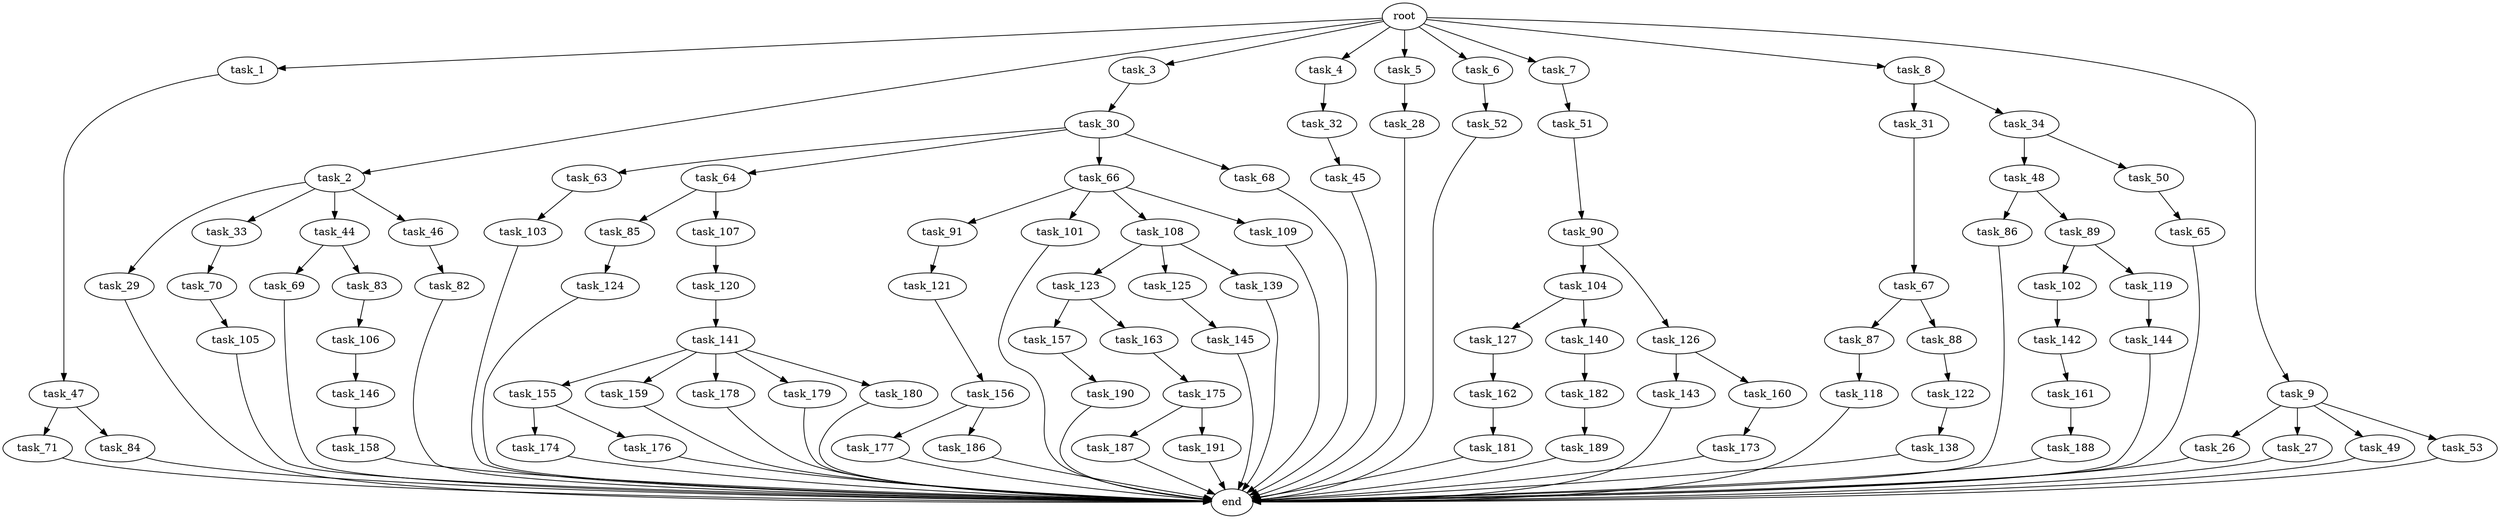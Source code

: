 digraph G {
  root [size="0.000000"];
  task_1 [size="1024.000000"];
  task_2 [size="1024.000000"];
  task_3 [size="1024.000000"];
  task_4 [size="1024.000000"];
  task_5 [size="1024.000000"];
  task_6 [size="1024.000000"];
  task_7 [size="1024.000000"];
  task_8 [size="1024.000000"];
  task_9 [size="1024.000000"];
  task_26 [size="549755813888.000000"];
  task_27 [size="549755813888.000000"];
  task_28 [size="77309411328.000000"];
  task_29 [size="695784701952.000000"];
  task_30 [size="137438953472.000000"];
  task_31 [size="858993459200.000000"];
  task_32 [size="309237645312.000000"];
  task_33 [size="695784701952.000000"];
  task_34 [size="858993459200.000000"];
  task_44 [size="695784701952.000000"];
  task_45 [size="858993459200.000000"];
  task_46 [size="695784701952.000000"];
  task_47 [size="34359738368.000000"];
  task_48 [size="34359738368.000000"];
  task_49 [size="549755813888.000000"];
  task_50 [size="34359738368.000000"];
  task_51 [size="858993459200.000000"];
  task_52 [size="77309411328.000000"];
  task_53 [size="549755813888.000000"];
  task_63 [size="77309411328.000000"];
  task_64 [size="77309411328.000000"];
  task_65 [size="77309411328.000000"];
  task_66 [size="77309411328.000000"];
  task_67 [size="77309411328.000000"];
  task_68 [size="77309411328.000000"];
  task_69 [size="214748364800.000000"];
  task_70 [size="309237645312.000000"];
  task_71 [size="214748364800.000000"];
  task_82 [size="695784701952.000000"];
  task_83 [size="214748364800.000000"];
  task_84 [size="214748364800.000000"];
  task_85 [size="695784701952.000000"];
  task_86 [size="858993459200.000000"];
  task_87 [size="420906795008.000000"];
  task_88 [size="420906795008.000000"];
  task_89 [size="858993459200.000000"];
  task_90 [size="858993459200.000000"];
  task_91 [size="214748364800.000000"];
  task_101 [size="214748364800.000000"];
  task_102 [size="34359738368.000000"];
  task_103 [size="420906795008.000000"];
  task_104 [size="549755813888.000000"];
  task_105 [size="214748364800.000000"];
  task_106 [size="214748364800.000000"];
  task_107 [size="695784701952.000000"];
  task_108 [size="214748364800.000000"];
  task_109 [size="214748364800.000000"];
  task_118 [size="137438953472.000000"];
  task_119 [size="34359738368.000000"];
  task_120 [size="549755813888.000000"];
  task_121 [size="309237645312.000000"];
  task_122 [size="549755813888.000000"];
  task_123 [size="420906795008.000000"];
  task_124 [size="420906795008.000000"];
  task_125 [size="420906795008.000000"];
  task_126 [size="549755813888.000000"];
  task_127 [size="420906795008.000000"];
  task_138 [size="858993459200.000000"];
  task_139 [size="420906795008.000000"];
  task_140 [size="420906795008.000000"];
  task_141 [size="309237645312.000000"];
  task_142 [size="214748364800.000000"];
  task_143 [size="77309411328.000000"];
  task_144 [size="549755813888.000000"];
  task_145 [size="34359738368.000000"];
  task_146 [size="420906795008.000000"];
  task_155 [size="77309411328.000000"];
  task_156 [size="34359738368.000000"];
  task_157 [size="858993459200.000000"];
  task_158 [size="137438953472.000000"];
  task_159 [size="77309411328.000000"];
  task_160 [size="77309411328.000000"];
  task_161 [size="309237645312.000000"];
  task_162 [size="77309411328.000000"];
  task_163 [size="858993459200.000000"];
  task_173 [size="549755813888.000000"];
  task_174 [size="549755813888.000000"];
  task_175 [size="77309411328.000000"];
  task_176 [size="549755813888.000000"];
  task_177 [size="858993459200.000000"];
  task_178 [size="77309411328.000000"];
  task_179 [size="77309411328.000000"];
  task_180 [size="77309411328.000000"];
  task_181 [size="858993459200.000000"];
  task_182 [size="420906795008.000000"];
  task_186 [size="858993459200.000000"];
  task_187 [size="309237645312.000000"];
  task_188 [size="695784701952.000000"];
  task_189 [size="137438953472.000000"];
  task_190 [size="549755813888.000000"];
  task_191 [size="309237645312.000000"];
  end [size="0.000000"];

  root -> task_1 [size="1.000000"];
  root -> task_2 [size="1.000000"];
  root -> task_3 [size="1.000000"];
  root -> task_4 [size="1.000000"];
  root -> task_5 [size="1.000000"];
  root -> task_6 [size="1.000000"];
  root -> task_7 [size="1.000000"];
  root -> task_8 [size="1.000000"];
  root -> task_9 [size="1.000000"];
  task_1 -> task_47 [size="33554432.000000"];
  task_2 -> task_29 [size="679477248.000000"];
  task_2 -> task_33 [size="679477248.000000"];
  task_2 -> task_44 [size="679477248.000000"];
  task_2 -> task_46 [size="679477248.000000"];
  task_3 -> task_30 [size="134217728.000000"];
  task_4 -> task_32 [size="301989888.000000"];
  task_5 -> task_28 [size="75497472.000000"];
  task_6 -> task_52 [size="75497472.000000"];
  task_7 -> task_51 [size="838860800.000000"];
  task_8 -> task_31 [size="838860800.000000"];
  task_8 -> task_34 [size="838860800.000000"];
  task_9 -> task_26 [size="536870912.000000"];
  task_9 -> task_27 [size="536870912.000000"];
  task_9 -> task_49 [size="536870912.000000"];
  task_9 -> task_53 [size="536870912.000000"];
  task_26 -> end [size="1.000000"];
  task_27 -> end [size="1.000000"];
  task_28 -> end [size="1.000000"];
  task_29 -> end [size="1.000000"];
  task_30 -> task_63 [size="75497472.000000"];
  task_30 -> task_64 [size="75497472.000000"];
  task_30 -> task_66 [size="75497472.000000"];
  task_30 -> task_68 [size="75497472.000000"];
  task_31 -> task_67 [size="75497472.000000"];
  task_32 -> task_45 [size="838860800.000000"];
  task_33 -> task_70 [size="301989888.000000"];
  task_34 -> task_48 [size="33554432.000000"];
  task_34 -> task_50 [size="33554432.000000"];
  task_44 -> task_69 [size="209715200.000000"];
  task_44 -> task_83 [size="209715200.000000"];
  task_45 -> end [size="1.000000"];
  task_46 -> task_82 [size="679477248.000000"];
  task_47 -> task_71 [size="209715200.000000"];
  task_47 -> task_84 [size="209715200.000000"];
  task_48 -> task_86 [size="838860800.000000"];
  task_48 -> task_89 [size="838860800.000000"];
  task_49 -> end [size="1.000000"];
  task_50 -> task_65 [size="75497472.000000"];
  task_51 -> task_90 [size="838860800.000000"];
  task_52 -> end [size="1.000000"];
  task_53 -> end [size="1.000000"];
  task_63 -> task_103 [size="411041792.000000"];
  task_64 -> task_85 [size="679477248.000000"];
  task_64 -> task_107 [size="679477248.000000"];
  task_65 -> end [size="1.000000"];
  task_66 -> task_91 [size="209715200.000000"];
  task_66 -> task_101 [size="209715200.000000"];
  task_66 -> task_108 [size="209715200.000000"];
  task_66 -> task_109 [size="209715200.000000"];
  task_67 -> task_87 [size="411041792.000000"];
  task_67 -> task_88 [size="411041792.000000"];
  task_68 -> end [size="1.000000"];
  task_69 -> end [size="1.000000"];
  task_70 -> task_105 [size="209715200.000000"];
  task_71 -> end [size="1.000000"];
  task_82 -> end [size="1.000000"];
  task_83 -> task_106 [size="209715200.000000"];
  task_84 -> end [size="1.000000"];
  task_85 -> task_124 [size="411041792.000000"];
  task_86 -> end [size="1.000000"];
  task_87 -> task_118 [size="134217728.000000"];
  task_88 -> task_122 [size="536870912.000000"];
  task_89 -> task_102 [size="33554432.000000"];
  task_89 -> task_119 [size="33554432.000000"];
  task_90 -> task_104 [size="536870912.000000"];
  task_90 -> task_126 [size="536870912.000000"];
  task_91 -> task_121 [size="301989888.000000"];
  task_101 -> end [size="1.000000"];
  task_102 -> task_142 [size="209715200.000000"];
  task_103 -> end [size="1.000000"];
  task_104 -> task_127 [size="411041792.000000"];
  task_104 -> task_140 [size="411041792.000000"];
  task_105 -> end [size="1.000000"];
  task_106 -> task_146 [size="411041792.000000"];
  task_107 -> task_120 [size="536870912.000000"];
  task_108 -> task_123 [size="411041792.000000"];
  task_108 -> task_125 [size="411041792.000000"];
  task_108 -> task_139 [size="411041792.000000"];
  task_109 -> end [size="1.000000"];
  task_118 -> end [size="1.000000"];
  task_119 -> task_144 [size="536870912.000000"];
  task_120 -> task_141 [size="301989888.000000"];
  task_121 -> task_156 [size="33554432.000000"];
  task_122 -> task_138 [size="838860800.000000"];
  task_123 -> task_157 [size="838860800.000000"];
  task_123 -> task_163 [size="838860800.000000"];
  task_124 -> end [size="1.000000"];
  task_125 -> task_145 [size="33554432.000000"];
  task_126 -> task_143 [size="75497472.000000"];
  task_126 -> task_160 [size="75497472.000000"];
  task_127 -> task_162 [size="75497472.000000"];
  task_138 -> end [size="1.000000"];
  task_139 -> end [size="1.000000"];
  task_140 -> task_182 [size="411041792.000000"];
  task_141 -> task_155 [size="75497472.000000"];
  task_141 -> task_159 [size="75497472.000000"];
  task_141 -> task_178 [size="75497472.000000"];
  task_141 -> task_179 [size="75497472.000000"];
  task_141 -> task_180 [size="75497472.000000"];
  task_142 -> task_161 [size="301989888.000000"];
  task_143 -> end [size="1.000000"];
  task_144 -> end [size="1.000000"];
  task_145 -> end [size="1.000000"];
  task_146 -> task_158 [size="134217728.000000"];
  task_155 -> task_174 [size="536870912.000000"];
  task_155 -> task_176 [size="536870912.000000"];
  task_156 -> task_177 [size="838860800.000000"];
  task_156 -> task_186 [size="838860800.000000"];
  task_157 -> task_190 [size="536870912.000000"];
  task_158 -> end [size="1.000000"];
  task_159 -> end [size="1.000000"];
  task_160 -> task_173 [size="536870912.000000"];
  task_161 -> task_188 [size="679477248.000000"];
  task_162 -> task_181 [size="838860800.000000"];
  task_163 -> task_175 [size="75497472.000000"];
  task_173 -> end [size="1.000000"];
  task_174 -> end [size="1.000000"];
  task_175 -> task_187 [size="301989888.000000"];
  task_175 -> task_191 [size="301989888.000000"];
  task_176 -> end [size="1.000000"];
  task_177 -> end [size="1.000000"];
  task_178 -> end [size="1.000000"];
  task_179 -> end [size="1.000000"];
  task_180 -> end [size="1.000000"];
  task_181 -> end [size="1.000000"];
  task_182 -> task_189 [size="134217728.000000"];
  task_186 -> end [size="1.000000"];
  task_187 -> end [size="1.000000"];
  task_188 -> end [size="1.000000"];
  task_189 -> end [size="1.000000"];
  task_190 -> end [size="1.000000"];
  task_191 -> end [size="1.000000"];
}
